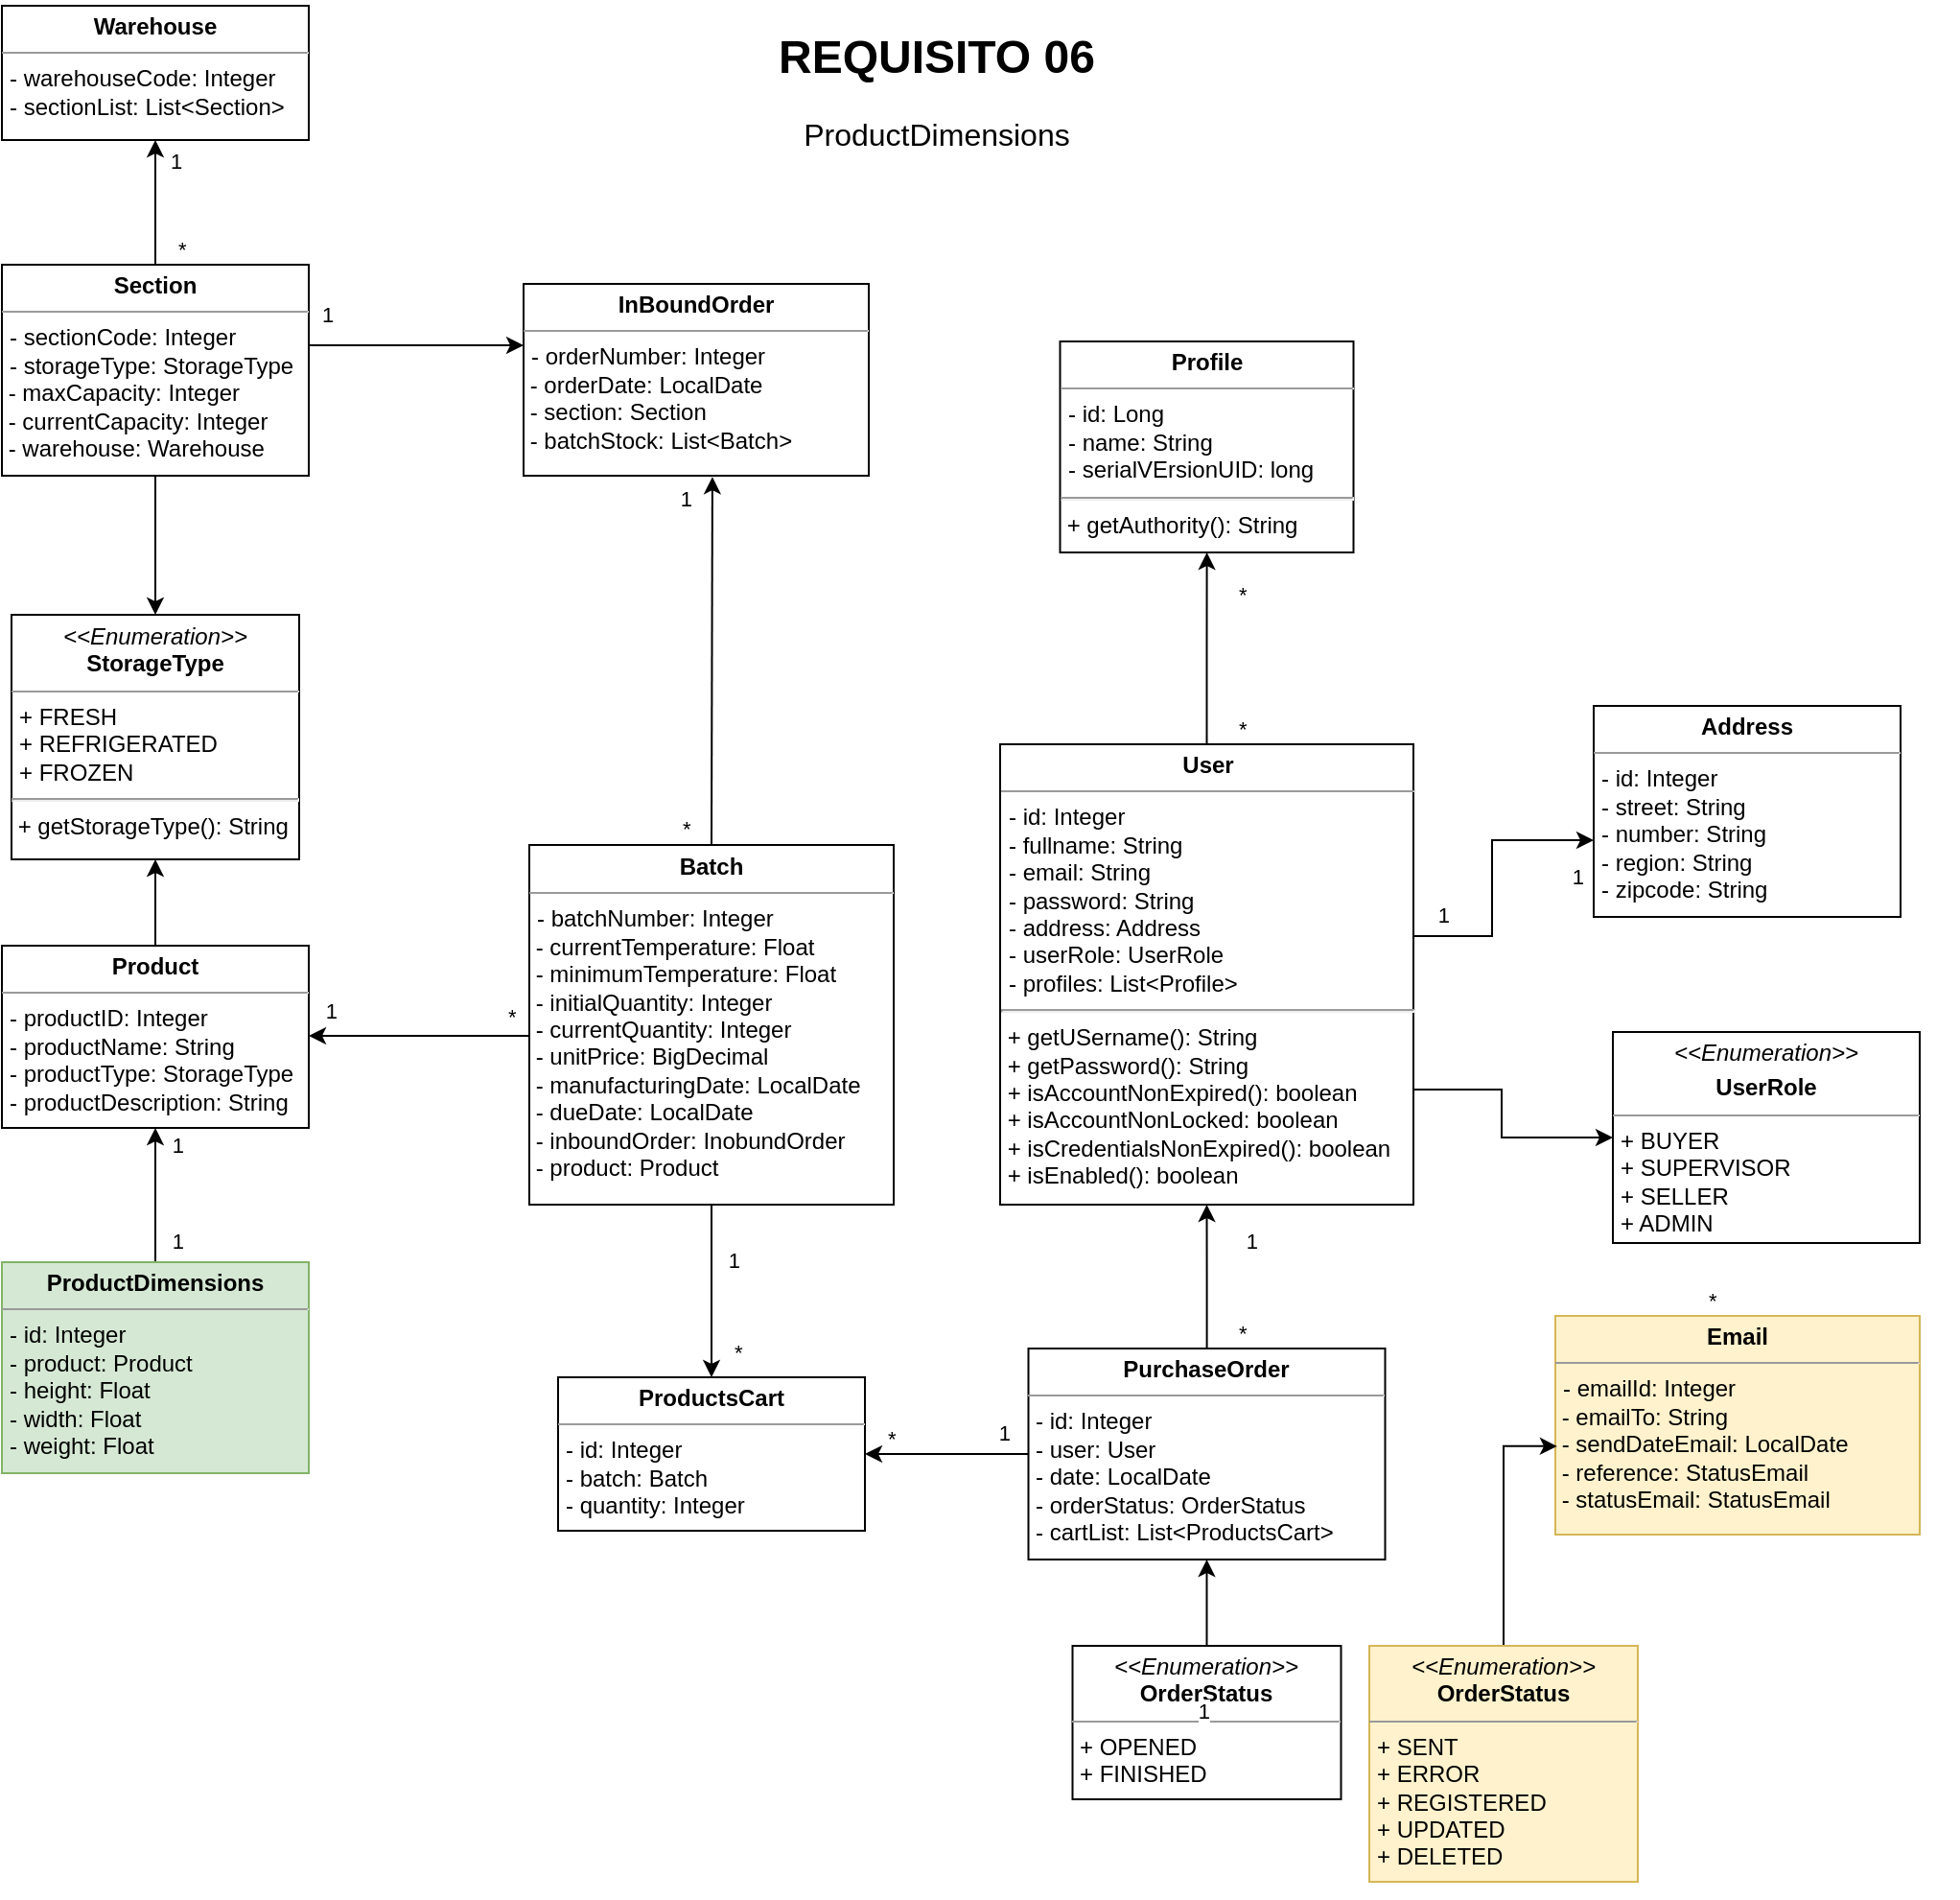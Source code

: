 <mxfile version="18.0.1" type="github"><diagram id="C5RBs43oDa-KdzZeNtuy" name="Page-1"><mxGraphModel dx="1426" dy="744" grid="0" gridSize="10" guides="1" tooltips="1" connect="1" arrows="1" fold="1" page="1" pageScale="1" pageWidth="1069" pageHeight="1054" background="none" math="0" shadow="0"><root><mxCell id="WIyWlLk6GJQsqaUBKTNV-0"/><mxCell id="WIyWlLk6GJQsqaUBKTNV-1" parent="WIyWlLk6GJQsqaUBKTNV-0"/><mxCell id="E0iSQ2gXHgur_kahI1bt-95" value="" style="endArrow=classic;html=1;rounded=0;entryX=0.547;entryY=1.006;entryDx=0;entryDy=0;entryPerimeter=0;exitX=0.5;exitY=0;exitDx=0;exitDy=0;" parent="WIyWlLk6GJQsqaUBKTNV-1" source="E0iSQ2gXHgur_kahI1bt-160" target="E0iSQ2gXHgur_kahI1bt-159" edge="1"><mxGeometry relative="1" as="geometry"><mxPoint x="460" y="420" as="sourcePoint"/><mxPoint x="430" y="320" as="targetPoint"/></mxGeometry></mxCell><mxCell id="E0iSQ2gXHgur_kahI1bt-97" value="*" style="edgeLabel;resizable=0;html=1;align=left;verticalAlign=bottom;" parent="E0iSQ2gXHgur_kahI1bt-95" connectable="0" vertex="1"><mxGeometry x="-1" relative="1" as="geometry"><mxPoint x="-17" as="offset"/></mxGeometry></mxCell><mxCell id="E0iSQ2gXHgur_kahI1bt-98" value="1" style="edgeLabel;resizable=0;html=1;align=right;verticalAlign=bottom;" parent="E0iSQ2gXHgur_kahI1bt-95" connectable="0" vertex="1"><mxGeometry x="1" relative="1" as="geometry"><mxPoint x="-10" y="20" as="offset"/></mxGeometry></mxCell><mxCell id="E0iSQ2gXHgur_kahI1bt-101" value="1" style="edgeLabel;resizable=0;html=1;align=right;verticalAlign=bottom;" parent="WIyWlLk6GJQsqaUBKTNV-1" connectable="0" vertex="1"><mxGeometry x="410" y="400" as="geometry"><mxPoint x="-195" y="177" as="offset"/></mxGeometry></mxCell><mxCell id="E0iSQ2gXHgur_kahI1bt-102" value="*" style="edgeLabel;resizable=0;html=1;align=left;verticalAlign=bottom;" parent="WIyWlLk6GJQsqaUBKTNV-1" connectable="0" vertex="1"><mxGeometry x="130" y="180" as="geometry"/></mxCell><mxCell id="E0iSQ2gXHgur_kahI1bt-123" value="1" style="edgeLabel;resizable=0;html=1;align=right;verticalAlign=bottom;" parent="WIyWlLk6GJQsqaUBKTNV-1" connectable="0" vertex="1"><mxGeometry x="320" y="110" as="geometry"><mxPoint x="-195" y="177" as="offset"/></mxGeometry></mxCell><mxCell id="E0iSQ2gXHgur_kahI1bt-124" value="*" style="edgeLabel;resizable=0;html=1;align=left;verticalAlign=bottom;" parent="WIyWlLk6GJQsqaUBKTNV-1" connectable="0" vertex="1"><mxGeometry x="340" y="580" as="geometry"/></mxCell><mxCell id="E0iSQ2gXHgur_kahI1bt-132" value="*" style="edgeLabel;resizable=0;html=1;align=left;verticalAlign=bottom;" parent="WIyWlLk6GJQsqaUBKTNV-1" connectable="0" vertex="1"><mxGeometry x="344" y="220" as="geometry"/></mxCell><mxCell id="E0iSQ2gXHgur_kahI1bt-133" value="1" style="edgeLabel;resizable=0;html=1;align=left;verticalAlign=bottom;" parent="WIyWlLk6GJQsqaUBKTNV-1" connectable="0" vertex="1"><mxGeometry x="210" y="200" as="geometry"><mxPoint x="-5" y="14" as="offset"/></mxGeometry></mxCell><mxCell id="E0iSQ2gXHgur_kahI1bt-136" value="&lt;h1&gt;REQUISITO 06&lt;/h1&gt;&lt;p style=&quot;text-align: center&quot;&gt;&lt;font style=&quot;font-size: 16px&quot;&gt;ProductDimensions&lt;/font&gt;&lt;/p&gt;" style="text;html=1;strokeColor=none;fillColor=none;spacing=5;spacingTop=-20;whiteSpace=wrap;overflow=hidden;rounded=0;" parent="WIyWlLk6GJQsqaUBKTNV-1" vertex="1"><mxGeometry x="439.5" y="52" width="190" height="80" as="geometry"/></mxCell><mxCell id="E0iSQ2gXHgur_kahI1bt-143" value="&lt;p style=&quot;margin: 0px ; margin-top: 4px ; text-align: center&quot;&gt;&lt;i&gt;&amp;lt;&amp;lt;Enumeration&amp;gt;&amp;gt;&lt;/i&gt;&lt;br&gt;&lt;b&gt;StorageType&lt;/b&gt;&lt;/p&gt;&lt;hr size=&quot;1&quot;&gt;&lt;p style=&quot;margin: 0px ; margin-left: 4px&quot;&gt;+ FRESH&lt;/p&gt;&lt;p style=&quot;margin: 0px ; margin-left: 4px&quot;&gt;+ REFRIGERATED&lt;/p&gt;&lt;p style=&quot;margin: 0px 0px 0px 4px&quot;&gt;+ FROZEN&lt;/p&gt;&lt;hr&gt;&amp;nbsp;+ getStorageType(): String&lt;p style=&quot;margin: 0px 0px 0px 4px&quot;&gt;&lt;br&gt;&lt;/p&gt;" style="verticalAlign=top;align=left;overflow=fill;fontSize=12;fontFamily=Helvetica;html=1;" parent="WIyWlLk6GJQsqaUBKTNV-1" vertex="1"><mxGeometry x="45" y="362.5" width="150" height="127.5" as="geometry"/></mxCell><mxCell id="6w_XybnOkwqdY9jPof5e-23" value="" style="edgeStyle=orthogonalEdgeStyle;rounded=0;orthogonalLoop=1;jettySize=auto;html=1;" parent="WIyWlLk6GJQsqaUBKTNV-1" source="E0iSQ2gXHgur_kahI1bt-144" target="E0iSQ2gXHgur_kahI1bt-143" edge="1"><mxGeometry relative="1" as="geometry"/></mxCell><mxCell id="E0iSQ2gXHgur_kahI1bt-144" value="&lt;p style=&quot;margin: 0px ; margin-top: 4px ; text-align: center&quot;&gt;&lt;b&gt;Product&lt;/b&gt;&lt;/p&gt;&lt;hr size=&quot;1&quot;&gt;&lt;p style=&quot;margin: 0px ; margin-left: 4px&quot;&gt;- productID: Integer&lt;/p&gt;&lt;p style=&quot;margin: 0px ; margin-left: 4px&quot;&gt;&lt;span style=&quot;color: rgb(0 , 0 , 0) ; font-family: &amp;#34;helvetica&amp;#34; ; font-size: 12px ; font-style: normal ; font-weight: 400 ; letter-spacing: normal ; text-align: left ; text-indent: 0px ; text-transform: none ; word-spacing: 0px ; float: none ; display: inline&quot;&gt;&lt;/span&gt;&lt;/p&gt;&lt;p style=&quot;color: rgb(0 , 0 , 0) ; font-family: &amp;#34;helvetica&amp;#34; ; font-size: 12px ; font-style: normal ; font-weight: 400 ; letter-spacing: normal ; text-align: left ; text-indent: 0px ; text-transform: none ; word-spacing: 0px ; margin: 0px 0px 0px 4px&quot;&gt;- productName: String&lt;/p&gt;&lt;p style=&quot;font-family: &amp;#34;helvetica&amp;#34; ; margin: 0px 0px 0px 4px&quot;&gt;- productType: StorageType&lt;/p&gt;&lt;p style=&quot;color: rgb(0 , 0 , 0) ; font-family: &amp;#34;helvetica&amp;#34; ; font-size: 12px ; font-style: normal ; font-weight: 400 ; letter-spacing: normal ; text-align: left ; text-indent: 0px ; text-transform: none ; word-spacing: 0px ; margin: 0px 0px 0px 4px&quot;&gt;- productDescription: String&lt;/p&gt;" style="verticalAlign=top;align=left;overflow=fill;fontSize=12;fontFamily=Helvetica;html=1;" parent="WIyWlLk6GJQsqaUBKTNV-1" vertex="1"><mxGeometry x="40" y="535" width="160" height="95" as="geometry"/></mxCell><mxCell id="E0iSQ2gXHgur_kahI1bt-157" value="&lt;p style=&quot;margin: 0px ; margin-top: 4px ; text-align: center&quot;&gt;&lt;b&gt;Warehouse&lt;/b&gt;&lt;/p&gt;&lt;hr size=&quot;1&quot;&gt;&lt;p style=&quot;margin: 0px ; margin-left: 4px&quot;&gt;- warehouseCode: Integer&lt;/p&gt;&lt;p style=&quot;margin: 0px ; margin-left: 4px&quot;&gt;- sectionList: List&amp;lt;Section&amp;gt;&lt;/p&gt;&lt;p style=&quot;margin: 0px ; margin-left: 4px&quot;&gt;&lt;br&gt;&lt;/p&gt;" style="verticalAlign=top;align=left;overflow=fill;fontSize=12;fontFamily=Helvetica;html=1;" parent="WIyWlLk6GJQsqaUBKTNV-1" vertex="1"><mxGeometry x="40" y="45" width="160" height="70" as="geometry"/></mxCell><mxCell id="E0iSQ2gXHgur_kahI1bt-168" style="edgeStyle=orthogonalEdgeStyle;rounded=0;orthogonalLoop=1;jettySize=auto;html=1;fontSize=16;" parent="WIyWlLk6GJQsqaUBKTNV-1" source="E0iSQ2gXHgur_kahI1bt-158" target="E0iSQ2gXHgur_kahI1bt-159" edge="1"><mxGeometry relative="1" as="geometry"><Array as="points"><mxPoint x="240" y="222"/><mxPoint x="240" y="222"/></Array></mxGeometry></mxCell><mxCell id="6w_XybnOkwqdY9jPof5e-14" value="" style="edgeStyle=orthogonalEdgeStyle;rounded=0;orthogonalLoop=1;jettySize=auto;html=1;" parent="WIyWlLk6GJQsqaUBKTNV-1" source="E0iSQ2gXHgur_kahI1bt-158" target="E0iSQ2gXHgur_kahI1bt-157" edge="1"><mxGeometry relative="1" as="geometry"/></mxCell><mxCell id="6w_XybnOkwqdY9jPof5e-24" value="" style="edgeStyle=orthogonalEdgeStyle;rounded=0;orthogonalLoop=1;jettySize=auto;html=1;" parent="WIyWlLk6GJQsqaUBKTNV-1" source="E0iSQ2gXHgur_kahI1bt-158" target="E0iSQ2gXHgur_kahI1bt-143" edge="1"><mxGeometry relative="1" as="geometry"/></mxCell><mxCell id="E0iSQ2gXHgur_kahI1bt-158" value="&lt;p style=&quot;margin: 0px ; margin-top: 4px ; text-align: center&quot;&gt;&lt;b&gt;Section&lt;/b&gt;&lt;/p&gt;&lt;hr size=&quot;1&quot;&gt;&lt;p style=&quot;margin: 0px ; margin-left: 4px&quot;&gt;- sectionCode: Integer&lt;/p&gt;&lt;p style=&quot;margin: 0px ; margin-left: 4px&quot;&gt;- storageType: StorageType&lt;br&gt;&lt;/p&gt;&lt;div&gt;&amp;nbsp;- maxCapacity: Integer&lt;br&gt;&lt;/div&gt;&lt;div&gt;&amp;nbsp;- currentCapacity: Integer&lt;/div&gt;&lt;div&gt;&amp;nbsp;- warehouse: Warehouse&lt;/div&gt;&lt;div&gt;&lt;p style=&quot;margin: 0px 0px 0px 4px&quot;&gt;&lt;br&gt;&lt;/p&gt;&lt;/div&gt;" style="verticalAlign=top;align=left;overflow=fill;fontSize=12;fontFamily=Helvetica;html=1;" parent="WIyWlLk6GJQsqaUBKTNV-1" vertex="1"><mxGeometry x="40" y="180" width="160" height="110" as="geometry"/></mxCell><mxCell id="E0iSQ2gXHgur_kahI1bt-159" value="&lt;p style=&quot;margin: 0px ; margin-top: 4px ; text-align: center&quot;&gt;&lt;b&gt;InBoundOrder&lt;/b&gt;&lt;/p&gt;&lt;hr size=&quot;1&quot;&gt;&lt;p style=&quot;margin: 0px ; margin-left: 4px&quot;&gt;- orderNumber: Integer&lt;/p&gt;&amp;nbsp;- orderDate: LocalDate&lt;br&gt;&amp;nbsp;- section: Section&lt;br&gt;&amp;nbsp;- batchStock: List&amp;lt;Batch&amp;gt;&lt;p style=&quot;margin: 0px ; margin-left: 4px&quot;&gt;&lt;br&gt;&lt;/p&gt;" style="verticalAlign=top;align=left;overflow=fill;fontSize=12;fontFamily=Helvetica;html=1;" parent="WIyWlLk6GJQsqaUBKTNV-1" vertex="1"><mxGeometry x="312" y="190" width="180" height="100" as="geometry"/></mxCell><mxCell id="6w_XybnOkwqdY9jPof5e-15" value="" style="edgeStyle=orthogonalEdgeStyle;rounded=0;orthogonalLoop=1;jettySize=auto;html=1;" parent="WIyWlLk6GJQsqaUBKTNV-1" source="E0iSQ2gXHgur_kahI1bt-160" target="6w_XybnOkwqdY9jPof5e-8" edge="1"><mxGeometry relative="1" as="geometry"/></mxCell><mxCell id="6w_XybnOkwqdY9jPof5e-39" value="" style="edgeStyle=orthogonalEdgeStyle;rounded=0;orthogonalLoop=1;jettySize=auto;html=1;fontSize=16;" parent="WIyWlLk6GJQsqaUBKTNV-1" source="E0iSQ2gXHgur_kahI1bt-160" target="E0iSQ2gXHgur_kahI1bt-144" edge="1"><mxGeometry relative="1" as="geometry"><Array as="points"><mxPoint x="287" y="582"/><mxPoint x="287" y="582"/></Array></mxGeometry></mxCell><mxCell id="E0iSQ2gXHgur_kahI1bt-160" value="&lt;p style=&quot;margin: 0px ; margin-top: 4px ; text-align: center&quot;&gt;&lt;b&gt;Batch&lt;/b&gt;&lt;/p&gt;&lt;hr size=&quot;1&quot;&gt;&lt;p style=&quot;margin: 0px ; margin-left: 4px&quot;&gt;- batchNumber: Integer&lt;/p&gt;&lt;div&gt;&amp;nbsp;- currentTemperature: Float&lt;br&gt;&lt;/div&gt;&lt;div&gt;&amp;nbsp;- minimumTemperature: Float&lt;br&gt;&lt;/div&gt;&lt;div&gt;&amp;nbsp;- initialQuantity: Integer&lt;br&gt;&lt;/div&gt;&lt;div&gt;&amp;nbsp;- currentQuantity: Integer&lt;br&gt;&lt;/div&gt;&lt;div&gt;&amp;nbsp;- unitPrice: BigDecimal&lt;/div&gt;&lt;div&gt;&amp;nbsp;- manufacturingDate: LocalDate&lt;br&gt;&lt;/div&gt;&lt;div&gt;&lt;span&gt;&amp;nbsp;- dueDate: LocalDate&lt;/span&gt;&lt;br&gt;&lt;/div&gt;&lt;div&gt;&lt;span&gt;&amp;nbsp;- inboundOrder: InobundOrder&lt;/span&gt;&lt;/div&gt;&lt;div&gt;&lt;span&gt;&amp;nbsp;- product: Product&lt;/span&gt;&lt;/div&gt;&lt;div&gt;&lt;p style=&quot;margin: 0px 0px 0px 4px&quot;&gt;&lt;br&gt;&lt;/p&gt;&lt;/div&gt;&lt;div&gt;&lt;br&gt;&lt;/div&gt;" style="verticalAlign=top;align=left;overflow=fill;fontSize=12;fontFamily=Helvetica;html=1;" parent="WIyWlLk6GJQsqaUBKTNV-1" vertex="1"><mxGeometry x="315" y="482.5" width="190" height="187.5" as="geometry"/></mxCell><mxCell id="6w_XybnOkwqdY9jPof5e-3" value="" style="edgeStyle=orthogonalEdgeStyle;rounded=0;orthogonalLoop=1;jettySize=auto;html=1;" parent="WIyWlLk6GJQsqaUBKTNV-1" source="6w_XybnOkwqdY9jPof5e-2" target="E0iSQ2gXHgur_kahI1bt-144" edge="1"><mxGeometry relative="1" as="geometry"/></mxCell><mxCell id="6w_XybnOkwqdY9jPof5e-2" value="&lt;p style=&quot;margin: 0px ; margin-top: 4px ; text-align: center&quot;&gt;&lt;b&gt;ProductDimensions&lt;/b&gt;&lt;/p&gt;&lt;hr size=&quot;1&quot;&gt;&lt;p style=&quot;margin: 0px ; margin-left: 4px&quot;&gt;- id: Integer&lt;/p&gt;&lt;p style=&quot;margin: 0px ; margin-left: 4px&quot;&gt;&lt;span style=&quot;color: rgb(0 , 0 , 0) ; font-family: &amp;#34;helvetica&amp;#34; ; font-size: 12px ; font-style: normal ; font-weight: 400 ; letter-spacing: normal ; text-align: left ; text-indent: 0px ; text-transform: none ; word-spacing: 0px ; float: none ; display: inline&quot;&gt;&lt;/span&gt;&lt;/p&gt;&lt;p style=&quot;color: rgb(0 , 0 , 0) ; font-family: &amp;#34;helvetica&amp;#34; ; font-size: 12px ; font-style: normal ; font-weight: 400 ; letter-spacing: normal ; text-align: left ; text-indent: 0px ; text-transform: none ; word-spacing: 0px ; margin: 0px 0px 0px 4px&quot;&gt;- product: Product&lt;/p&gt;&lt;p style=&quot;font-family: &amp;#34;helvetica&amp;#34; ; margin: 0px 0px 0px 4px&quot;&gt;- height: Float&amp;nbsp;&lt;/p&gt;&lt;p style=&quot;color: rgb(0 , 0 , 0) ; font-family: &amp;#34;helvetica&amp;#34; ; font-size: 12px ; font-style: normal ; font-weight: 400 ; letter-spacing: normal ; text-align: left ; text-indent: 0px ; text-transform: none ; word-spacing: 0px ; margin: 0px 0px 0px 4px&quot;&gt;- width: Float&lt;/p&gt;&lt;p style=&quot;color: rgb(0 , 0 , 0) ; font-family: &amp;#34;helvetica&amp;#34; ; font-size: 12px ; font-style: normal ; font-weight: 400 ; letter-spacing: normal ; text-align: left ; text-indent: 0px ; text-transform: none ; word-spacing: 0px ; margin: 0px 0px 0px 4px&quot;&gt;- weight: Float&lt;/p&gt;" style="verticalAlign=top;align=left;overflow=fill;fontSize=12;fontFamily=Helvetica;html=1;fillColor=#d5e8d4;strokeColor=#82b366;" parent="WIyWlLk6GJQsqaUBKTNV-1" vertex="1"><mxGeometry x="40" y="700" width="160" height="110" as="geometry"/></mxCell><mxCell id="6w_XybnOkwqdY9jPof5e-5" value="1" style="edgeLabel;resizable=0;html=1;align=right;verticalAlign=bottom;" parent="WIyWlLk6GJQsqaUBKTNV-1" connectable="0" vertex="1"><mxGeometry x="330" y="470" as="geometry"><mxPoint x="-195" y="177" as="offset"/></mxGeometry></mxCell><mxCell id="6w_XybnOkwqdY9jPof5e-6" value="1" style="edgeLabel;resizable=0;html=1;align=right;verticalAlign=bottom;" parent="WIyWlLk6GJQsqaUBKTNV-1" connectable="0" vertex="1"><mxGeometry x="330" y="520" as="geometry"><mxPoint x="-195" y="177" as="offset"/></mxGeometry></mxCell><mxCell id="6w_XybnOkwqdY9jPof5e-8" value="&lt;p style=&quot;margin: 0px ; margin-top: 4px ; text-align: center&quot;&gt;&lt;b&gt;ProductsCart&lt;/b&gt;&lt;/p&gt;&lt;hr size=&quot;1&quot;&gt;&lt;p style=&quot;margin: 0px 0px 0px 4px&quot;&gt;- id: Integer&amp;nbsp;&lt;/p&gt;&lt;p style=&quot;margin: 0px ; margin-left: 4px&quot;&gt;- batch: Batch&lt;/p&gt;&lt;p style=&quot;margin: 0px ; margin-left: 4px&quot;&gt;- quantity: Integer&lt;/p&gt;" style="verticalAlign=top;align=left;overflow=fill;fontSize=12;fontFamily=Helvetica;html=1;" parent="WIyWlLk6GJQsqaUBKTNV-1" vertex="1"><mxGeometry x="330" y="760" width="160" height="80" as="geometry"/></mxCell><mxCell id="6w_XybnOkwqdY9jPof5e-20" value="" style="edgeStyle=orthogonalEdgeStyle;rounded=0;orthogonalLoop=1;jettySize=auto;html=1;" parent="WIyWlLk6GJQsqaUBKTNV-1" source="6w_XybnOkwqdY9jPof5e-9" target="6w_XybnOkwqdY9jPof5e-8" edge="1"><mxGeometry relative="1" as="geometry"/></mxCell><mxCell id="6w_XybnOkwqdY9jPof5e-21" value="" style="edgeStyle=orthogonalEdgeStyle;rounded=0;orthogonalLoop=1;jettySize=auto;html=1;" parent="WIyWlLk6GJQsqaUBKTNV-1" source="6w_XybnOkwqdY9jPof5e-9" target="6w_XybnOkwqdY9jPof5e-10" edge="1"><mxGeometry relative="1" as="geometry"/></mxCell><mxCell id="6w_XybnOkwqdY9jPof5e-9" value="&lt;p style=&quot;margin: 0px ; margin-top: 4px ; text-align: center&quot;&gt;&lt;b&gt;PurchaseOrder&lt;/b&gt;&lt;/p&gt;&lt;hr size=&quot;1&quot;&gt;&lt;p style=&quot;margin: 0px ; margin-left: 4px&quot;&gt;- id: Integer&lt;/p&gt;&lt;p style=&quot;margin: 0px ; margin-left: 4px&quot;&gt;- user: User&lt;/p&gt;&lt;p style=&quot;margin: 0px ; margin-left: 4px&quot;&gt;- date: LocalDate&lt;/p&gt;&lt;p style=&quot;margin: 0px ; margin-left: 4px&quot;&gt;- orderStatus: OrderStatus&lt;/p&gt;&lt;p style=&quot;margin: 0px ; margin-left: 4px&quot;&gt;- cartList: List&amp;lt;ProductsCart&amp;gt;&lt;/p&gt;&lt;p style=&quot;margin: 0px ; margin-left: 4px&quot;&gt;&lt;br&gt;&lt;/p&gt;" style="verticalAlign=top;align=left;overflow=fill;fontSize=12;fontFamily=Helvetica;html=1;" parent="WIyWlLk6GJQsqaUBKTNV-1" vertex="1"><mxGeometry x="575.25" y="745" width="186" height="110" as="geometry"/></mxCell><mxCell id="6w_XybnOkwqdY9jPof5e-22" value="" style="edgeStyle=orthogonalEdgeStyle;rounded=0;orthogonalLoop=1;jettySize=auto;html=1;" parent="WIyWlLk6GJQsqaUBKTNV-1" source="6w_XybnOkwqdY9jPof5e-10" target="6w_XybnOkwqdY9jPof5e-12" edge="1"><mxGeometry relative="1" as="geometry"><Array as="points"><mxPoint x="817" y="530"/><mxPoint x="817" y="480"/></Array></mxGeometry></mxCell><mxCell id="6w_XybnOkwqdY9jPof5e-26" value="" style="edgeStyle=orthogonalEdgeStyle;rounded=0;orthogonalLoop=1;jettySize=auto;html=1;" parent="WIyWlLk6GJQsqaUBKTNV-1" source="6w_XybnOkwqdY9jPof5e-10" target="6w_XybnOkwqdY9jPof5e-25" edge="1"><mxGeometry relative="1" as="geometry"/></mxCell><mxCell id="6w_XybnOkwqdY9jPof5e-28" value="" style="edgeStyle=orthogonalEdgeStyle;rounded=0;orthogonalLoop=1;jettySize=auto;html=1;" parent="WIyWlLk6GJQsqaUBKTNV-1" source="6w_XybnOkwqdY9jPof5e-10" target="6w_XybnOkwqdY9jPof5e-27" edge="1"><mxGeometry relative="1" as="geometry"><Array as="points"><mxPoint x="822" y="610"/><mxPoint x="822" y="635"/></Array></mxGeometry></mxCell><mxCell id="6w_XybnOkwqdY9jPof5e-10" value="&lt;p style=&quot;margin: 0px ; margin-top: 4px ; text-align: center&quot;&gt;&lt;b&gt;User&lt;/b&gt;&lt;/p&gt;&lt;hr size=&quot;1&quot;&gt;&lt;p style=&quot;margin: 0px ; margin-left: 4px&quot;&gt;- id: Integer&lt;/p&gt;&lt;p style=&quot;margin: 0px 0px 0px 4px&quot;&gt;- fullname: String&lt;/p&gt;&lt;p style=&quot;margin: 0px 0px 0px 4px&quot;&gt;- email: String&lt;br&gt;&lt;/p&gt;&lt;p style=&quot;margin: 0px 0px 0px 4px&quot;&gt;- password: String&lt;br&gt;&lt;/p&gt;&lt;p style=&quot;margin: 0px 0px 0px 4px&quot;&gt;&lt;span&gt;- address: Address&lt;/span&gt;&lt;/p&gt;&lt;p style=&quot;margin: 0px 0px 0px 4px&quot;&gt;&lt;span&gt;- userRole: UserRole&lt;/span&gt;&lt;/p&gt;&lt;p style=&quot;margin: 0px 0px 0px 4px&quot;&gt;&lt;span&gt;- profiles: List&amp;lt;Profile&amp;gt;&lt;/span&gt;&lt;/p&gt;&lt;hr&gt;&amp;nbsp;+ getUSername(): String&lt;br&gt;&amp;nbsp;+ getPassword(): String&lt;br&gt;&amp;nbsp;+ isAccountNonExpired(): boolean&lt;br&gt;&amp;nbsp;+ isAccountNonLocked: boolean&amp;nbsp;&lt;br&gt;&amp;nbsp;+ isCredentialsNonExpired(): boolean&lt;br&gt;&amp;nbsp;+ isEnabled(): boolean&lt;br&gt;" style="verticalAlign=top;align=left;overflow=fill;fontSize=12;fontFamily=Helvetica;html=1;" parent="WIyWlLk6GJQsqaUBKTNV-1" vertex="1"><mxGeometry x="560.5" y="430" width="215.5" height="240" as="geometry"/></mxCell><mxCell id="6w_XybnOkwqdY9jPof5e-19" value="" style="edgeStyle=orthogonalEdgeStyle;rounded=0;orthogonalLoop=1;jettySize=auto;html=1;" parent="WIyWlLk6GJQsqaUBKTNV-1" source="6w_XybnOkwqdY9jPof5e-11" target="6w_XybnOkwqdY9jPof5e-9" edge="1"><mxGeometry relative="1" as="geometry"/></mxCell><mxCell id="6w_XybnOkwqdY9jPof5e-11" value="&lt;p style=&quot;margin: 0px ; margin-top: 4px ; text-align: center&quot;&gt;&lt;i&gt;&amp;lt;&amp;lt;Enumeration&amp;gt;&amp;gt;&lt;/i&gt;&lt;br&gt;&lt;b&gt;OrderStatus&lt;/b&gt;&lt;/p&gt;&lt;hr size=&quot;1&quot;&gt;&lt;p style=&quot;margin: 0px ; margin-left: 4px&quot;&gt;+ OPENED&lt;/p&gt;&lt;p style=&quot;margin: 0px ; margin-left: 4px&quot;&gt;+ FINISHED&lt;/p&gt;" style="verticalAlign=top;align=left;overflow=fill;fontSize=12;fontFamily=Helvetica;html=1;" parent="WIyWlLk6GJQsqaUBKTNV-1" vertex="1"><mxGeometry x="598.25" y="900" width="140" height="80" as="geometry"/></mxCell><mxCell id="6w_XybnOkwqdY9jPof5e-12" value="&lt;p style=&quot;margin: 0px ; margin-top: 4px ; text-align: center&quot;&gt;&lt;b&gt;Address&lt;/b&gt;&lt;/p&gt;&lt;hr size=&quot;1&quot;&gt;&lt;p style=&quot;margin: 0px ; margin-left: 4px&quot;&gt;- id: Integer&lt;/p&gt;&lt;p style=&quot;margin: 0px ; margin-left: 4px&quot;&gt;- street: String&lt;/p&gt;&lt;p style=&quot;margin: 0px 0px 0px 4px&quot;&gt;- number: String&lt;/p&gt;&lt;p style=&quot;margin: 0px 0px 0px 4px&quot;&gt;- region: String&lt;/p&gt;&lt;p style=&quot;margin: 0px 0px 0px 4px&quot;&gt;- zipcode: String&lt;/p&gt;&lt;p style=&quot;margin: 0px 0px 0px 4px&quot;&gt;&lt;br&gt;&lt;/p&gt;&lt;p style=&quot;margin: 0px ; margin-left: 4px&quot;&gt;&lt;br&gt;&lt;/p&gt;" style="verticalAlign=top;align=left;overflow=fill;fontSize=12;fontFamily=Helvetica;html=1;" parent="WIyWlLk6GJQsqaUBKTNV-1" vertex="1"><mxGeometry x="870" y="410" width="160" height="110" as="geometry"/></mxCell><mxCell id="6w_XybnOkwqdY9jPof5e-16" value="1" style="edgeLabel;resizable=0;html=1;align=right;verticalAlign=bottom;" parent="WIyWlLk6GJQsqaUBKTNV-1" connectable="0" vertex="1"><mxGeometry x="620" y="530" as="geometry"><mxPoint x="-195" y="177" as="offset"/></mxGeometry></mxCell><mxCell id="6w_XybnOkwqdY9jPof5e-17" value="*" style="edgeLabel;resizable=0;html=1;align=left;verticalAlign=bottom;" parent="WIyWlLk6GJQsqaUBKTNV-1" connectable="0" vertex="1"><mxGeometry x="420" y="755" as="geometry"/></mxCell><mxCell id="6w_XybnOkwqdY9jPof5e-25" value="&lt;p style=&quot;margin: 0px ; margin-top: 4px ; text-align: center&quot;&gt;&lt;b&gt;Profile&lt;/b&gt;&lt;/p&gt;&lt;hr size=&quot;1&quot;&gt;&lt;p style=&quot;margin: 0px ; margin-left: 4px&quot;&gt;- id: Long&lt;/p&gt;&lt;p style=&quot;margin: 0px ; margin-left: 4px&quot;&gt;- name: String&lt;/p&gt;&lt;p style=&quot;margin: 0px 0px 0px 4px&quot;&gt;- serialVErsionUID: long&lt;/p&gt;&lt;hr&gt;&amp;nbsp;+ getAuthority(): String&lt;p style=&quot;margin: 0px ; margin-left: 4px&quot;&gt;&lt;br&gt;&lt;/p&gt;" style="verticalAlign=top;align=left;overflow=fill;fontSize=12;fontFamily=Helvetica;html=1;" parent="WIyWlLk6GJQsqaUBKTNV-1" vertex="1"><mxGeometry x="591.75" y="220" width="153" height="110" as="geometry"/></mxCell><mxCell id="6w_XybnOkwqdY9jPof5e-27" value="&lt;p style=&quot;margin: 0px ; margin-top: 4px ; text-align: center&quot;&gt;&lt;i&gt;&amp;lt;&amp;lt;Enumeration&amp;gt;&amp;gt;&lt;/i&gt;&lt;/p&gt;&lt;p style=&quot;margin: 0px ; margin-top: 4px ; text-align: center&quot;&gt;&lt;b&gt;UserRole&lt;/b&gt;&lt;/p&gt;&lt;hr size=&quot;1&quot;&gt;&lt;p style=&quot;margin: 0px ; margin-left: 4px&quot;&gt;+ BUYER&lt;/p&gt;&lt;p style=&quot;margin: 0px ; margin-left: 4px&quot;&gt;+ SUPERVISOR&lt;/p&gt;&lt;p style=&quot;margin: 0px 0px 0px 4px&quot;&gt;+ SELLER&lt;/p&gt;&lt;p style=&quot;margin: 0px 0px 0px 4px&quot;&gt;+ ADMIN&lt;/p&gt;&lt;p style=&quot;margin: 0px ; margin-left: 4px&quot;&gt;&lt;br&gt;&lt;/p&gt;" style="verticalAlign=top;align=left;overflow=fill;fontSize=12;fontFamily=Helvetica;html=1;" parent="WIyWlLk6GJQsqaUBKTNV-1" vertex="1"><mxGeometry x="880" y="580" width="160" height="110" as="geometry"/></mxCell><mxCell id="6w_XybnOkwqdY9jPof5e-29" value="*" style="edgeLabel;resizable=0;html=1;align=left;verticalAlign=bottom;" parent="WIyWlLk6GJQsqaUBKTNV-1" connectable="0" vertex="1"><mxGeometry x="683" y="360" as="geometry"/></mxCell><mxCell id="6w_XybnOkwqdY9jPof5e-31" value="*" style="edgeLabel;resizable=0;html=1;align=left;verticalAlign=bottom;" parent="WIyWlLk6GJQsqaUBKTNV-1" connectable="0" vertex="1"><mxGeometry x="683" y="430" as="geometry"/></mxCell><mxCell id="6w_XybnOkwqdY9jPof5e-32" value="1" style="edgeLabel;resizable=0;html=1;align=right;verticalAlign=bottom;" parent="WIyWlLk6GJQsqaUBKTNV-1" connectable="0" vertex="1"><mxGeometry x="1060" y="330" as="geometry"><mxPoint x="-195" y="177" as="offset"/></mxGeometry></mxCell><mxCell id="6w_XybnOkwqdY9jPof5e-33" value="1" style="edgeLabel;resizable=0;html=1;align=right;verticalAlign=bottom;" parent="WIyWlLk6GJQsqaUBKTNV-1" connectable="0" vertex="1"><mxGeometry x="990" y="350" as="geometry"><mxPoint x="-195" y="177" as="offset"/></mxGeometry></mxCell><mxCell id="6w_XybnOkwqdY9jPof5e-34" value="1" style="edgeLabel;resizable=0;html=1;align=right;verticalAlign=bottom;" parent="WIyWlLk6GJQsqaUBKTNV-1" connectable="0" vertex="1"><mxGeometry x="761.25" y="620" as="geometry"><mxPoint x="-195" y="177" as="offset"/></mxGeometry></mxCell><mxCell id="6w_XybnOkwqdY9jPof5e-35" value="1" style="edgeLabel;resizable=0;html=1;align=right;verticalAlign=bottom;" parent="WIyWlLk6GJQsqaUBKTNV-1" connectable="0" vertex="1"><mxGeometry x="890" y="520" as="geometry"><mxPoint x="-195" y="177" as="offset"/></mxGeometry></mxCell><mxCell id="6w_XybnOkwqdY9jPof5e-36" value="*" style="edgeLabel;resizable=0;html=1;align=left;verticalAlign=bottom;" parent="WIyWlLk6GJQsqaUBKTNV-1" connectable="0" vertex="1"><mxGeometry x="500" y="800" as="geometry"/></mxCell><mxCell id="6w_XybnOkwqdY9jPof5e-37" value="*" style="edgeLabel;resizable=0;html=1;align=left;verticalAlign=bottom;" parent="WIyWlLk6GJQsqaUBKTNV-1" connectable="0" vertex="1"><mxGeometry x="683" y="745" as="geometry"/></mxCell><mxCell id="6w_XybnOkwqdY9jPof5e-38" value="1" style="edgeLabel;resizable=0;html=1;align=left;verticalAlign=bottom;" parent="WIyWlLk6GJQsqaUBKTNV-1" connectable="0" vertex="1"><mxGeometry x="220" y="210" as="geometry"><mxPoint x="-94" y="-76" as="offset"/></mxGeometry></mxCell><mxCell id="6w_XybnOkwqdY9jPof5e-40" value="*" style="edgeLabel;resizable=0;html=1;align=left;verticalAlign=bottom;" parent="WIyWlLk6GJQsqaUBKTNV-1" connectable="0" vertex="1"><mxGeometry x="302" y="580" as="geometry"/></mxCell><mxCell id="oRMWsBGjNA5oZD2P8ajO-0" value="*" style="edgeLabel;resizable=0;html=1;align=left;verticalAlign=bottom;" connectable="0" vertex="1" parent="WIyWlLk6GJQsqaUBKTNV-1"><mxGeometry x="928" y="728" as="geometry"/></mxCell><mxCell id="oRMWsBGjNA5oZD2P8ajO-1" value="*" style="edgeLabel;resizable=0;html=1;align=left;verticalAlign=bottom;" connectable="0" vertex="1" parent="WIyWlLk6GJQsqaUBKTNV-1"><mxGeometry x="875" y="825.5" as="geometry"/></mxCell><mxCell id="oRMWsBGjNA5oZD2P8ajO-2" value="&lt;p style=&quot;margin: 0px ; margin-top: 4px ; text-align: center&quot;&gt;&lt;b&gt;Email&lt;/b&gt;&lt;/p&gt;&lt;hr size=&quot;1&quot;&gt;&lt;p style=&quot;margin: 0px ; margin-left: 4px&quot;&gt;- emailId: Integer&lt;/p&gt;&lt;div&gt;&amp;nbsp;- emailTo: String&lt;br&gt;&lt;/div&gt;&lt;div&gt;&amp;nbsp;- sendDateEmail: LocalDate&lt;br&gt;&lt;/div&gt;&lt;div&gt;&amp;nbsp;- reference: StatusEmail&lt;/div&gt;&lt;div&gt;&amp;nbsp;- statusEmail: StatusEmail&lt;/div&gt;&lt;div&gt;&amp;nbsp;&lt;/div&gt;&lt;div&gt;&lt;p style=&quot;margin: 0px 0px 0px 4px&quot;&gt;&lt;br&gt;&lt;/p&gt;&lt;/div&gt;&lt;div&gt;&lt;br&gt;&lt;/div&gt;" style="verticalAlign=top;align=left;overflow=fill;fontSize=12;fontFamily=Helvetica;html=1;fillColor=#fff2cc;strokeColor=#d6b656;" vertex="1" parent="WIyWlLk6GJQsqaUBKTNV-1"><mxGeometry x="850" y="728" width="190" height="114" as="geometry"/></mxCell><mxCell id="oRMWsBGjNA5oZD2P8ajO-3" value="1" style="edgeLabel;resizable=0;html=1;align=right;verticalAlign=bottom;" connectable="0" vertex="1" parent="WIyWlLk6GJQsqaUBKTNV-1"><mxGeometry x="865" y="765.5" as="geometry"><mxPoint x="-195" y="177" as="offset"/></mxGeometry></mxCell><mxCell id="oRMWsBGjNA5oZD2P8ajO-5" style="edgeStyle=orthogonalEdgeStyle;rounded=0;orthogonalLoop=1;jettySize=auto;html=1;entryX=0.005;entryY=0.596;entryDx=0;entryDy=0;entryPerimeter=0;" edge="1" parent="WIyWlLk6GJQsqaUBKTNV-1" source="oRMWsBGjNA5oZD2P8ajO-4" target="oRMWsBGjNA5oZD2P8ajO-2"><mxGeometry relative="1" as="geometry"/></mxCell><mxCell id="oRMWsBGjNA5oZD2P8ajO-4" value="&lt;p style=&quot;margin: 0px ; margin-top: 4px ; text-align: center&quot;&gt;&lt;i&gt;&amp;lt;&amp;lt;Enumeration&amp;gt;&amp;gt;&lt;/i&gt;&lt;br&gt;&lt;b&gt;OrderStatus&lt;/b&gt;&lt;/p&gt;&lt;hr size=&quot;1&quot;&gt;&lt;p style=&quot;margin: 0px ; margin-left: 4px&quot;&gt;+ SENT&lt;/p&gt;&lt;p style=&quot;margin: 0px ; margin-left: 4px&quot;&gt;+ ERROR&lt;/p&gt;&lt;p style=&quot;margin: 0px ; margin-left: 4px&quot;&gt;+ REGISTERED&lt;/p&gt;&lt;p style=&quot;margin: 0px ; margin-left: 4px&quot;&gt;+ UPDATED&lt;/p&gt;&lt;p style=&quot;margin: 0px ; margin-left: 4px&quot;&gt;+ DELETED&lt;/p&gt;" style="verticalAlign=top;align=left;overflow=fill;fontSize=12;fontFamily=Helvetica;html=1;fillColor=#fff2cc;strokeColor=#d6b656;" vertex="1" parent="WIyWlLk6GJQsqaUBKTNV-1"><mxGeometry x="753" y="900" width="140" height="123" as="geometry"/></mxCell><mxCell id="oRMWsBGjNA5oZD2P8ajO-6" style="edgeStyle=orthogonalEdgeStyle;rounded=0;orthogonalLoop=1;jettySize=auto;html=1;exitX=0.5;exitY=1;exitDx=0;exitDy=0;" edge="1" parent="WIyWlLk6GJQsqaUBKTNV-1" source="oRMWsBGjNA5oZD2P8ajO-4" target="oRMWsBGjNA5oZD2P8ajO-4"><mxGeometry relative="1" as="geometry"/></mxCell></root></mxGraphModel></diagram></mxfile>